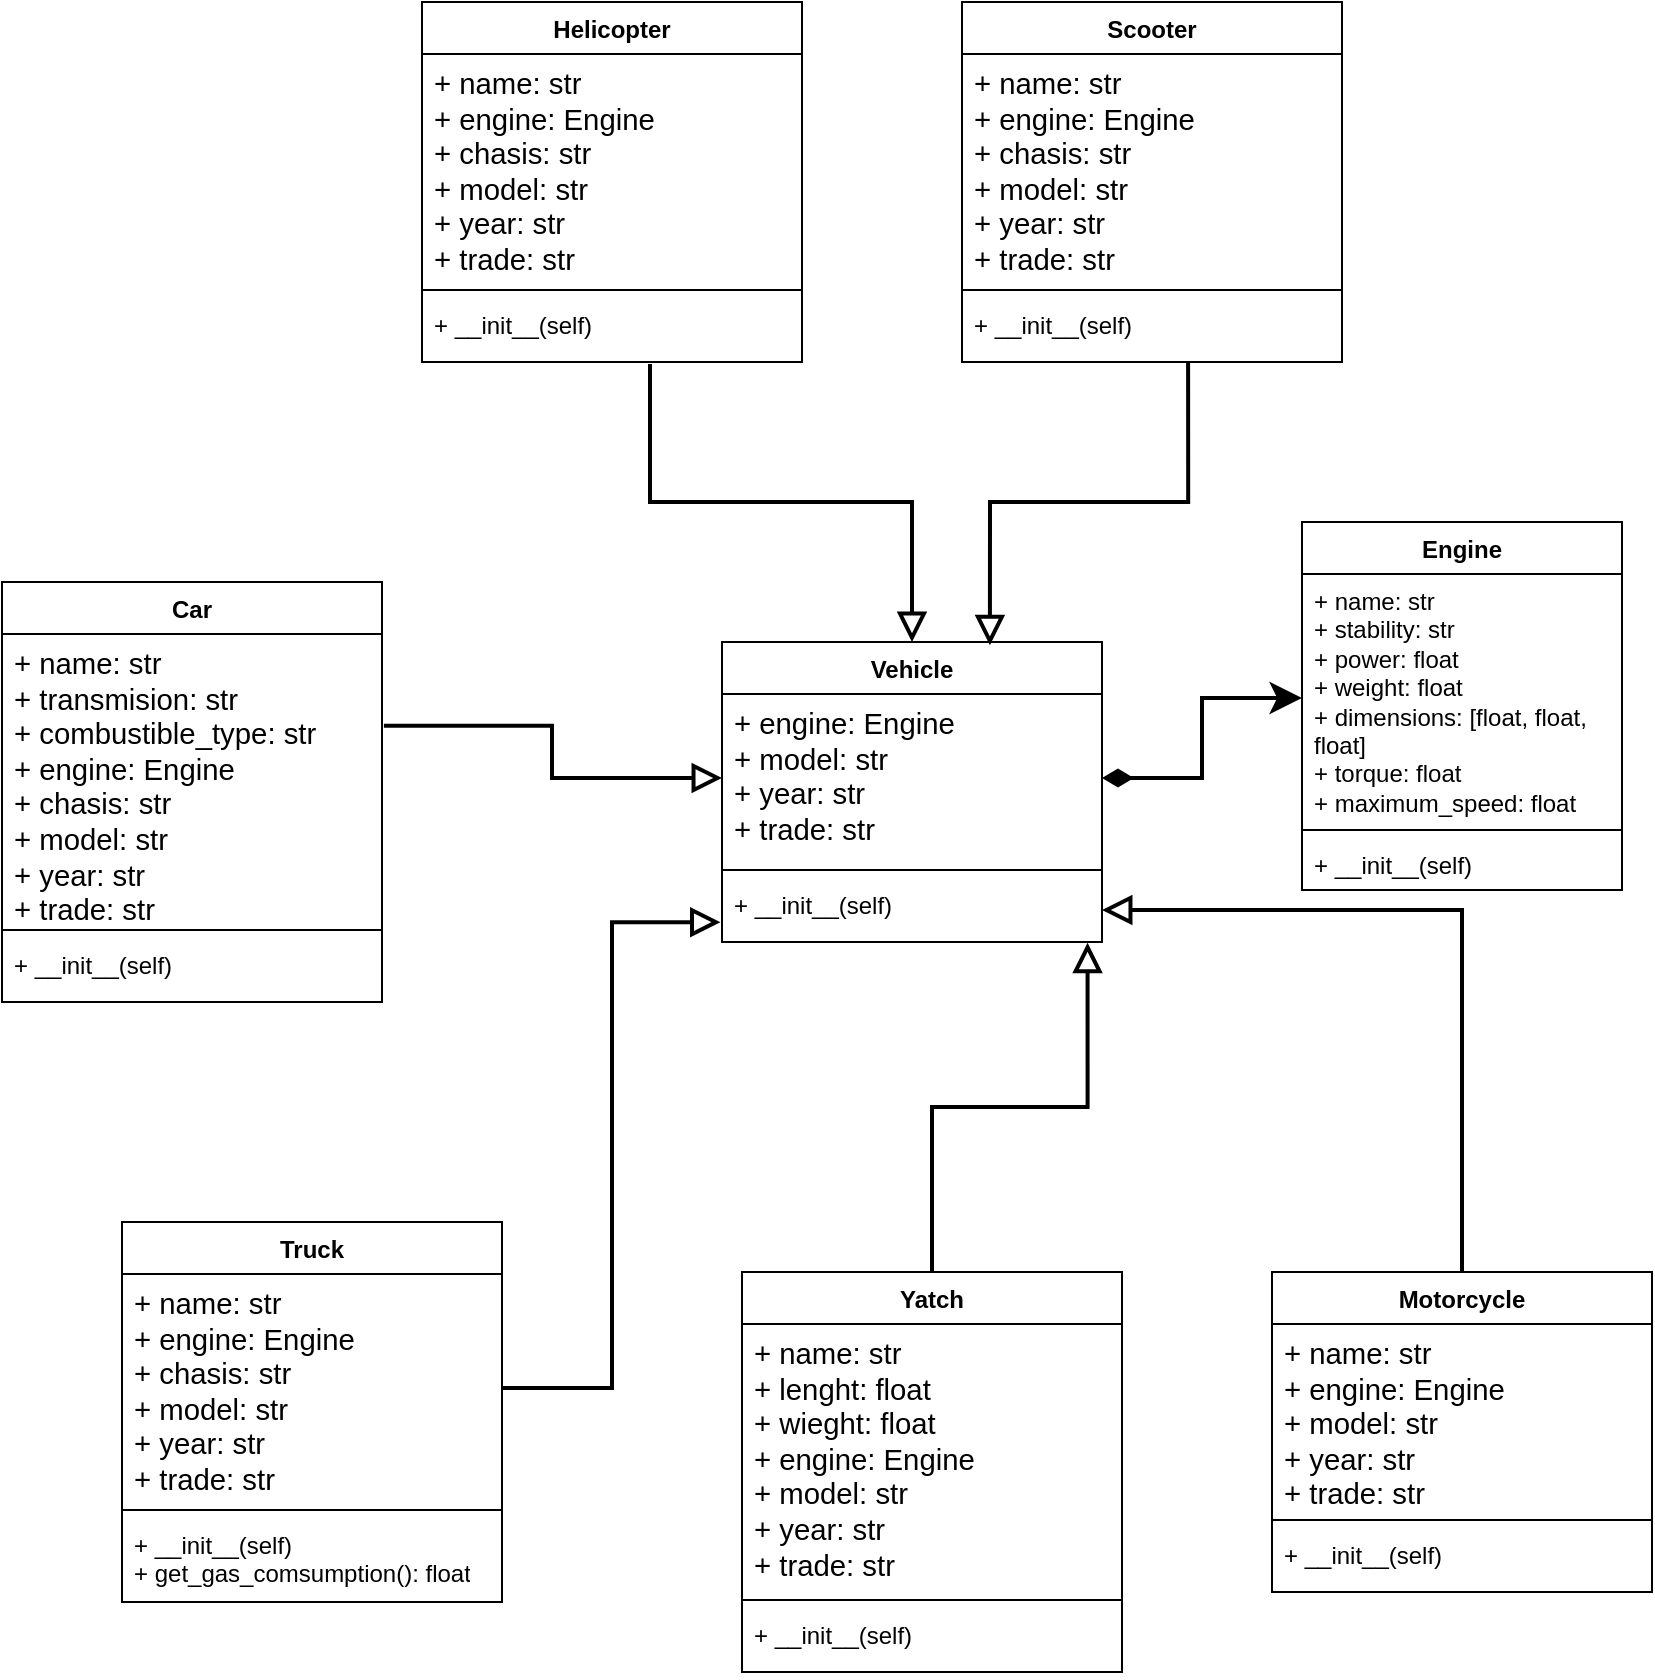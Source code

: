 <mxfile version="24.2.3" type="github">
  <diagram name="Página-1" id="eedE-8vt8fwJeMrb7Yjk">
    <mxGraphModel dx="1707" dy="1637" grid="1" gridSize="10" guides="1" tooltips="1" connect="1" arrows="1" fold="1" page="1" pageScale="1" pageWidth="827" pageHeight="1169" math="0" shadow="0">
      <root>
        <mxCell id="0" />
        <mxCell id="1" parent="0" />
        <mxCell id="3gyT0xV3nA0QMdRELgvz-1" value="Engine" style="swimlane;fontStyle=1;align=center;verticalAlign=top;childLayout=stackLayout;horizontal=1;startSize=26;horizontalStack=0;resizeParent=1;resizeParentMax=0;resizeLast=0;collapsible=1;marginBottom=0;whiteSpace=wrap;html=1;" vertex="1" parent="1">
          <mxGeometry x="630" y="40" width="160" height="184" as="geometry" />
        </mxCell>
        <mxCell id="3gyT0xV3nA0QMdRELgvz-2" value="+ name: str&lt;div&gt;+&amp;nbsp;&lt;span style=&quot;background-color: initial;&quot;&gt;stability: str&lt;/span&gt;&lt;/div&gt;&lt;div&gt;&lt;span style=&quot;background-color: initial;&quot;&gt;+ power: float&lt;/span&gt;&lt;/div&gt;&lt;div&gt;&lt;span style=&quot;background-color: initial;&quot;&gt;+ weight: float&lt;/span&gt;&lt;/div&gt;&lt;div&gt;&lt;span style=&quot;background-color: initial;&quot;&gt;+ dimensions: [float, float, float]&lt;/span&gt;&lt;/div&gt;&lt;div&gt;&lt;span style=&quot;background-color: initial;&quot;&gt;+ torque: float&lt;/span&gt;&lt;/div&gt;&lt;div&gt;&lt;span style=&quot;background-color: initial;&quot;&gt;+ maximum_speed: float&lt;/span&gt;&lt;/div&gt;&lt;p class=&quot;MsoNormal&quot;&gt;&lt;span lang=&quot;ES-CO&quot;&gt;&lt;/span&gt;&lt;/p&gt;&lt;div&gt;&lt;br&gt;&lt;div&gt;&lt;br&gt;&lt;/div&gt;&lt;/div&gt;" style="text;strokeColor=none;fillColor=none;align=left;verticalAlign=top;spacingLeft=4;spacingRight=4;overflow=hidden;rotatable=0;points=[[0,0.5],[1,0.5]];portConstraint=eastwest;whiteSpace=wrap;html=1;" vertex="1" parent="3gyT0xV3nA0QMdRELgvz-1">
          <mxGeometry y="26" width="160" height="124" as="geometry" />
        </mxCell>
        <mxCell id="3gyT0xV3nA0QMdRELgvz-3" value="" style="line;strokeWidth=1;fillColor=none;align=left;verticalAlign=middle;spacingTop=-1;spacingLeft=3;spacingRight=3;rotatable=0;labelPosition=right;points=[];portConstraint=eastwest;strokeColor=inherit;" vertex="1" parent="3gyT0xV3nA0QMdRELgvz-1">
          <mxGeometry y="150" width="160" height="8" as="geometry" />
        </mxCell>
        <mxCell id="3gyT0xV3nA0QMdRELgvz-4" value="+ __init__(self)" style="text;strokeColor=none;fillColor=none;align=left;verticalAlign=top;spacingLeft=4;spacingRight=4;overflow=hidden;rotatable=0;points=[[0,0.5],[1,0.5]];portConstraint=eastwest;whiteSpace=wrap;html=1;" vertex="1" parent="3gyT0xV3nA0QMdRELgvz-1">
          <mxGeometry y="158" width="160" height="26" as="geometry" />
        </mxCell>
        <mxCell id="3gyT0xV3nA0QMdRELgvz-5" value="Vehicle" style="swimlane;fontStyle=1;align=center;verticalAlign=top;childLayout=stackLayout;horizontal=1;startSize=26;horizontalStack=0;resizeParent=1;resizeParentMax=0;resizeLast=0;collapsible=1;marginBottom=0;whiteSpace=wrap;html=1;direction=east;" vertex="1" parent="1">
          <mxGeometry x="340" y="100" width="190" height="150" as="geometry">
            <mxRectangle x="200" y="150" width="80" height="30" as="alternateBounds" />
          </mxGeometry>
        </mxCell>
        <mxCell id="3gyT0xV3nA0QMdRELgvz-6" value="&lt;div&gt;&lt;div&gt;&lt;span style=&quot;background-color: initial; font-family: Calibri, sans-serif; font-size: 11pt;&quot;&gt;+ engine: Engine&lt;/span&gt;&lt;/div&gt;&lt;div&gt;&lt;span style=&quot;font-family: Calibri, sans-serif; font-size: 11pt; background-color: initial;&quot;&gt;+ model: str&lt;/span&gt;&lt;/div&gt;&lt;div&gt;&lt;span style=&quot;font-family: Calibri, sans-serif; font-size: 11pt; background-color: initial;&quot;&gt;+ year: str&lt;/span&gt;&lt;/div&gt;&lt;div&gt;&lt;font face=&quot;Calibri, sans-serif&quot;&gt;&lt;span style=&quot;font-size: 14.667px;&quot;&gt;+ trade: str&lt;/span&gt;&lt;/font&gt;&lt;/div&gt;&lt;/div&gt;" style="text;strokeColor=none;fillColor=none;align=left;verticalAlign=top;spacingLeft=4;spacingRight=4;overflow=hidden;rotatable=0;points=[[0,0.5],[1,0.5]];portConstraint=eastwest;whiteSpace=wrap;html=1;" vertex="1" parent="3gyT0xV3nA0QMdRELgvz-5">
          <mxGeometry y="26" width="190" height="84" as="geometry" />
        </mxCell>
        <mxCell id="3gyT0xV3nA0QMdRELgvz-7" value="" style="line;strokeWidth=1;fillColor=none;align=left;verticalAlign=middle;spacingTop=-1;spacingLeft=3;spacingRight=3;rotatable=0;labelPosition=right;points=[];portConstraint=eastwest;strokeColor=inherit;" vertex="1" parent="3gyT0xV3nA0QMdRELgvz-5">
          <mxGeometry y="110" width="190" height="8" as="geometry" />
        </mxCell>
        <mxCell id="3gyT0xV3nA0QMdRELgvz-8" value="+ __init__(self)&lt;div&gt;&lt;br&gt;&lt;/div&gt;&lt;p class=&quot;MsoNormal&quot;&gt;&lt;span lang=&quot;ES-CO&quot;&gt;&lt;/span&gt;&lt;/p&gt;" style="text;strokeColor=none;fillColor=none;align=left;verticalAlign=top;spacingLeft=4;spacingRight=4;overflow=hidden;rotatable=0;points=[[0,0.5],[1,0.5]];portConstraint=eastwest;whiteSpace=wrap;html=1;" vertex="1" parent="3gyT0xV3nA0QMdRELgvz-5">
          <mxGeometry y="118" width="190" height="32" as="geometry" />
        </mxCell>
        <mxCell id="3gyT0xV3nA0QMdRELgvz-9" style="edgeStyle=orthogonalEdgeStyle;rounded=0;orthogonalLoop=1;jettySize=auto;html=1;exitX=0;exitY=0.5;exitDx=0;exitDy=0;strokeColor=none;endArrow=diamondThin;endFill=1;" edge="1" parent="1" source="3gyT0xV3nA0QMdRELgvz-2" target="3gyT0xV3nA0QMdRELgvz-6">
          <mxGeometry relative="1" as="geometry" />
        </mxCell>
        <mxCell id="3gyT0xV3nA0QMdRELgvz-10" style="edgeStyle=orthogonalEdgeStyle;rounded=0;orthogonalLoop=1;jettySize=auto;html=1;exitX=1;exitY=0.5;exitDx=0;exitDy=0;entryX=0;entryY=0.5;entryDx=0;entryDy=0;endArrow=classic;endFill=1;strokeWidth=2;startArrow=diamondThin;startFill=1;endSize=10;startSize=10;" edge="1" parent="1" source="3gyT0xV3nA0QMdRELgvz-6" target="3gyT0xV3nA0QMdRELgvz-2">
          <mxGeometry relative="1" as="geometry" />
        </mxCell>
        <mxCell id="3gyT0xV3nA0QMdRELgvz-11" style="edgeStyle=orthogonalEdgeStyle;rounded=0;orthogonalLoop=1;jettySize=auto;html=1;exitX=0.5;exitY=0;exitDx=0;exitDy=0;entryX=1;entryY=0.5;entryDx=0;entryDy=0;strokeWidth=2;endArrow=block;endFill=0;endSize=10;startSize=10;" edge="1" parent="1" source="3gyT0xV3nA0QMdRELgvz-12" target="3gyT0xV3nA0QMdRELgvz-8">
          <mxGeometry relative="1" as="geometry" />
        </mxCell>
        <mxCell id="3gyT0xV3nA0QMdRELgvz-12" value="Motorcycle" style="swimlane;fontStyle=1;align=center;verticalAlign=top;childLayout=stackLayout;horizontal=1;startSize=26;horizontalStack=0;resizeParent=1;resizeParentMax=0;resizeLast=0;collapsible=1;marginBottom=0;whiteSpace=wrap;html=1;direction=east;" vertex="1" parent="1">
          <mxGeometry x="615" y="415" width="190" height="160" as="geometry">
            <mxRectangle x="200" y="150" width="80" height="30" as="alternateBounds" />
          </mxGeometry>
        </mxCell>
        <mxCell id="3gyT0xV3nA0QMdRELgvz-13" value="&lt;div&gt;&lt;div&gt;&lt;span style=&quot;font-size:11.0pt;line-height:&lt;br/&gt;107%;font-family:&amp;quot;Calibri&amp;quot;,sans-serif;mso-ascii-theme-font:minor-latin;&lt;br/&gt;mso-fareast-font-family:Calibri;mso-fareast-theme-font:minor-latin;mso-hansi-theme-font:&lt;br/&gt;minor-latin;mso-bidi-font-family:&amp;quot;Times New Roman&amp;quot;;mso-bidi-theme-font:minor-bidi;&lt;br/&gt;mso-ansi-language:ES-CO;mso-fareast-language:EN-US;mso-bidi-language:AR-SA&quot; lang=&quot;ES-CO&quot;&gt;+ name: str&amp;nbsp;&lt;/span&gt;&lt;/div&gt;&lt;div&gt;&lt;div&gt;&lt;span style=&quot;background-color: initial; font-family: Calibri, sans-serif; font-size: 11pt;&quot;&gt;+ engine: Engine&lt;/span&gt;&lt;/div&gt;&lt;div&gt;&lt;span style=&quot;font-family: Calibri, sans-serif; font-size: 11pt; background-color: initial;&quot;&gt;+ model: str&lt;/span&gt;&lt;/div&gt;&lt;div&gt;&lt;span style=&quot;font-family: Calibri, sans-serif; font-size: 11pt; background-color: initial;&quot;&gt;+ year: str&lt;/span&gt;&lt;/div&gt;&lt;div&gt;&lt;font face=&quot;Calibri, sans-serif&quot;&gt;&lt;span style=&quot;font-size: 14.667px;&quot;&gt;+ trade: str&lt;/span&gt;&lt;/font&gt;&lt;/div&gt;&lt;/div&gt;&lt;/div&gt;" style="text;strokeColor=none;fillColor=none;align=left;verticalAlign=top;spacingLeft=4;spacingRight=4;overflow=hidden;rotatable=0;points=[[0,0.5],[1,0.5]];portConstraint=eastwest;whiteSpace=wrap;html=1;" vertex="1" parent="3gyT0xV3nA0QMdRELgvz-12">
          <mxGeometry y="26" width="190" height="94" as="geometry" />
        </mxCell>
        <mxCell id="3gyT0xV3nA0QMdRELgvz-14" value="" style="line;strokeWidth=1;fillColor=none;align=left;verticalAlign=middle;spacingTop=-1;spacingLeft=3;spacingRight=3;rotatable=0;labelPosition=right;points=[];portConstraint=eastwest;strokeColor=inherit;" vertex="1" parent="3gyT0xV3nA0QMdRELgvz-12">
          <mxGeometry y="120" width="190" height="8" as="geometry" />
        </mxCell>
        <mxCell id="3gyT0xV3nA0QMdRELgvz-15" value="+ __init__(self)&lt;p class=&quot;MsoNormal&quot;&gt;&lt;span lang=&quot;ES-CO&quot;&gt;&lt;/span&gt;&lt;/p&gt;" style="text;strokeColor=none;fillColor=none;align=left;verticalAlign=top;spacingLeft=4;spacingRight=4;overflow=hidden;rotatable=0;points=[[0,0.5],[1,0.5]];portConstraint=eastwest;whiteSpace=wrap;html=1;" vertex="1" parent="3gyT0xV3nA0QMdRELgvz-12">
          <mxGeometry y="128" width="190" height="32" as="geometry" />
        </mxCell>
        <mxCell id="3gyT0xV3nA0QMdRELgvz-16" value="Yatch" style="swimlane;fontStyle=1;align=center;verticalAlign=top;childLayout=stackLayout;horizontal=1;startSize=26;horizontalStack=0;resizeParent=1;resizeParentMax=0;resizeLast=0;collapsible=1;marginBottom=0;whiteSpace=wrap;html=1;direction=east;" vertex="1" parent="1">
          <mxGeometry x="350" y="415" width="190" height="200" as="geometry">
            <mxRectangle x="200" y="150" width="80" height="30" as="alternateBounds" />
          </mxGeometry>
        </mxCell>
        <mxCell id="3gyT0xV3nA0QMdRELgvz-17" value="&lt;div&gt;&lt;div&gt;&lt;div&gt;&lt;span style=&quot;font-size: 11pt; font-family: Calibri, sans-serif;&quot; lang=&quot;ES-CO&quot;&gt;+ name: str&amp;nbsp;&lt;/span&gt;&lt;/div&gt;&lt;div&gt;&lt;span style=&quot;font-size: 11pt; font-family: Calibri, sans-serif;&quot; lang=&quot;ES-CO&quot;&gt;+ lenght: float&amp;nbsp;&lt;/span&gt;&lt;/div&gt;&lt;div&gt;&lt;span style=&quot;font-family: Calibri, sans-serif; font-size: 11pt; background-color: initial;&quot;&gt;+ wieght: float&lt;/span&gt;&lt;/div&gt;&lt;div&gt;&lt;div&gt;&lt;span style=&quot;background-color: initial; font-family: Calibri, sans-serif; font-size: 11pt;&quot;&gt;+ engine: Engine&lt;/span&gt;&lt;/div&gt;&lt;div&gt;&lt;span style=&quot;font-family: Calibri, sans-serif; font-size: 11pt; background-color: initial;&quot;&gt;+ model: str&lt;/span&gt;&lt;/div&gt;&lt;div&gt;&lt;span style=&quot;font-family: Calibri, sans-serif; font-size: 11pt; background-color: initial;&quot;&gt;+ year: str&lt;/span&gt;&lt;/div&gt;&lt;div&gt;&lt;font face=&quot;Calibri, sans-serif&quot;&gt;&lt;span style=&quot;font-size: 14.667px;&quot;&gt;+ trade: str&lt;/span&gt;&lt;/font&gt;&lt;/div&gt;&lt;/div&gt;&lt;/div&gt;&lt;/div&gt;" style="text;strokeColor=none;fillColor=none;align=left;verticalAlign=top;spacingLeft=4;spacingRight=4;overflow=hidden;rotatable=0;points=[[0,0.5],[1,0.5]];portConstraint=eastwest;whiteSpace=wrap;html=1;" vertex="1" parent="3gyT0xV3nA0QMdRELgvz-16">
          <mxGeometry y="26" width="190" height="134" as="geometry" />
        </mxCell>
        <mxCell id="3gyT0xV3nA0QMdRELgvz-18" value="" style="line;strokeWidth=1;fillColor=none;align=left;verticalAlign=middle;spacingTop=-1;spacingLeft=3;spacingRight=3;rotatable=0;labelPosition=right;points=[];portConstraint=eastwest;strokeColor=inherit;" vertex="1" parent="3gyT0xV3nA0QMdRELgvz-16">
          <mxGeometry y="160" width="190" height="8" as="geometry" />
        </mxCell>
        <mxCell id="3gyT0xV3nA0QMdRELgvz-19" value="+ __init__(self)&lt;p class=&quot;MsoNormal&quot;&gt;&lt;span lang=&quot;ES-CO&quot;&gt;&lt;/span&gt;&lt;/p&gt;" style="text;strokeColor=none;fillColor=none;align=left;verticalAlign=top;spacingLeft=4;spacingRight=4;overflow=hidden;rotatable=0;points=[[0,0.5],[1,0.5]];portConstraint=eastwest;whiteSpace=wrap;html=1;" vertex="1" parent="3gyT0xV3nA0QMdRELgvz-16">
          <mxGeometry y="168" width="190" height="32" as="geometry" />
        </mxCell>
        <mxCell id="3gyT0xV3nA0QMdRELgvz-20" value="Truck" style="swimlane;fontStyle=1;align=center;verticalAlign=top;childLayout=stackLayout;horizontal=1;startSize=26;horizontalStack=0;resizeParent=1;resizeParentMax=0;resizeLast=0;collapsible=1;marginBottom=0;whiteSpace=wrap;html=1;direction=east;" vertex="1" parent="1">
          <mxGeometry x="40" y="390" width="190" height="190" as="geometry">
            <mxRectangle x="200" y="150" width="80" height="30" as="alternateBounds" />
          </mxGeometry>
        </mxCell>
        <mxCell id="3gyT0xV3nA0QMdRELgvz-21" value="&lt;div&gt;&lt;div&gt;&lt;span style=&quot;font-size:11.0pt;line-height:&lt;br/&gt;107%;font-family:&amp;quot;Calibri&amp;quot;,sans-serif;mso-ascii-theme-font:minor-latin;&lt;br/&gt;mso-fareast-font-family:Calibri;mso-fareast-theme-font:minor-latin;mso-hansi-theme-font:&lt;br/&gt;minor-latin;mso-bidi-font-family:&amp;quot;Times New Roman&amp;quot;;mso-bidi-theme-font:minor-bidi;&lt;br/&gt;mso-ansi-language:ES-CO;mso-fareast-language:EN-US;mso-bidi-language:AR-SA&quot; lang=&quot;ES-CO&quot;&gt;+ name: str&amp;nbsp;&lt;/span&gt;&lt;/div&gt;&lt;div&gt;&lt;span style=&quot;background-color: initial; font-family: Calibri, sans-serif; font-size: 11pt;&quot;&gt;+ engine: Engine&lt;/span&gt;&lt;br&gt;&lt;/div&gt;&lt;div&gt;&lt;div&gt;&lt;span style=&quot;font-family: Calibri, sans-serif; font-size: 11pt; background-color: initial;&quot;&gt;+ chasis: str&lt;/span&gt;&lt;/div&gt;&lt;div&gt;&lt;span style=&quot;font-family: Calibri, sans-serif; font-size: 11pt; background-color: initial;&quot;&gt;+ model: str&lt;/span&gt;&lt;/div&gt;&lt;div&gt;&lt;span style=&quot;font-family: Calibri, sans-serif; font-size: 11pt; background-color: initial;&quot;&gt;+ year: str&lt;/span&gt;&lt;/div&gt;&lt;div&gt;&lt;font face=&quot;Calibri, sans-serif&quot;&gt;&lt;span style=&quot;font-size: 14.667px;&quot;&gt;+ trade: str&lt;/span&gt;&lt;/font&gt;&lt;/div&gt;&lt;/div&gt;&lt;/div&gt;" style="text;strokeColor=none;fillColor=none;align=left;verticalAlign=top;spacingLeft=4;spacingRight=4;overflow=hidden;rotatable=0;points=[[0,0.5],[1,0.5]];portConstraint=eastwest;whiteSpace=wrap;html=1;" vertex="1" parent="3gyT0xV3nA0QMdRELgvz-20">
          <mxGeometry y="26" width="190" height="114" as="geometry" />
        </mxCell>
        <mxCell id="3gyT0xV3nA0QMdRELgvz-22" value="" style="line;strokeWidth=1;fillColor=none;align=left;verticalAlign=middle;spacingTop=-1;spacingLeft=3;spacingRight=3;rotatable=0;labelPosition=right;points=[];portConstraint=eastwest;strokeColor=inherit;" vertex="1" parent="3gyT0xV3nA0QMdRELgvz-20">
          <mxGeometry y="140" width="190" height="8" as="geometry" />
        </mxCell>
        <mxCell id="3gyT0xV3nA0QMdRELgvz-23" value="+ __init__(self)&lt;div&gt;+&amp;nbsp;&lt;span style=&quot;background-color: initial;&quot;&gt;get_gas_comsumption(): float&lt;/span&gt;&lt;/div&gt;&lt;p class=&quot;MsoNormal&quot;&gt;&lt;span lang=&quot;ES-CO&quot;&gt;&lt;/span&gt;&lt;/p&gt;" style="text;strokeColor=none;fillColor=none;align=left;verticalAlign=top;spacingLeft=4;spacingRight=4;overflow=hidden;rotatable=0;points=[[0,0.5],[1,0.5]];portConstraint=eastwest;whiteSpace=wrap;html=1;" vertex="1" parent="3gyT0xV3nA0QMdRELgvz-20">
          <mxGeometry y="148" width="190" height="42" as="geometry" />
        </mxCell>
        <mxCell id="3gyT0xV3nA0QMdRELgvz-24" value="Car" style="swimlane;fontStyle=1;align=center;verticalAlign=top;childLayout=stackLayout;horizontal=1;startSize=26;horizontalStack=0;resizeParent=1;resizeParentMax=0;resizeLast=0;collapsible=1;marginBottom=0;whiteSpace=wrap;html=1;direction=east;" vertex="1" parent="1">
          <mxGeometry x="-20" y="70" width="190" height="210" as="geometry">
            <mxRectangle x="200" y="150" width="80" height="30" as="alternateBounds" />
          </mxGeometry>
        </mxCell>
        <mxCell id="3gyT0xV3nA0QMdRELgvz-25" value="&lt;div&gt;&lt;div&gt;&lt;span style=&quot;font-size:11.0pt;line-height:&lt;br/&gt;107%;font-family:&amp;quot;Calibri&amp;quot;,sans-serif;mso-ascii-theme-font:minor-latin;&lt;br/&gt;mso-fareast-font-family:Calibri;mso-fareast-theme-font:minor-latin;mso-hansi-theme-font:&lt;br/&gt;minor-latin;mso-bidi-font-family:&amp;quot;Times New Roman&amp;quot;;mso-bidi-theme-font:minor-bidi;&lt;br/&gt;mso-ansi-language:ES-CO;mso-fareast-language:EN-US;mso-bidi-language:AR-SA&quot; lang=&quot;ES-CO&quot;&gt;+ name: str&lt;/span&gt;&lt;/div&gt;&lt;div&gt;&lt;font face=&quot;Calibri, sans-serif&quot;&gt;&lt;span style=&quot;font-size: 14.667px;&quot;&gt;+ transmision: str&lt;/span&gt;&lt;/font&gt;&lt;/div&gt;&lt;div&gt;&lt;font face=&quot;Calibri, sans-serif&quot;&gt;&lt;span style=&quot;font-size: 14.667px;&quot;&gt;+ combustible_type: str&lt;/span&gt;&lt;/font&gt;&lt;/div&gt;&lt;div&gt;&lt;div&gt;&lt;span style=&quot;background-color: initial; font-family: Calibri, sans-serif; font-size: 11pt;&quot;&gt;+ engine: Engine&lt;/span&gt;&lt;/div&gt;&lt;div&gt;&lt;span style=&quot;font-family: Calibri, sans-serif; font-size: 11pt; background-color: initial;&quot;&gt;+ chasis: str&lt;/span&gt;&lt;/div&gt;&lt;div&gt;&lt;span style=&quot;font-family: Calibri, sans-serif; font-size: 11pt; background-color: initial;&quot;&gt;+ model: str&lt;/span&gt;&lt;/div&gt;&lt;div&gt;&lt;span style=&quot;font-family: Calibri, sans-serif; font-size: 11pt; background-color: initial;&quot;&gt;+ year: str&lt;/span&gt;&lt;/div&gt;&lt;div&gt;&lt;font face=&quot;Calibri, sans-serif&quot;&gt;&lt;span style=&quot;font-size: 14.667px;&quot;&gt;+ trade: str&lt;/span&gt;&lt;/font&gt;&lt;/div&gt;&lt;/div&gt;&lt;/div&gt;" style="text;strokeColor=none;fillColor=none;align=left;verticalAlign=top;spacingLeft=4;spacingRight=4;overflow=hidden;rotatable=0;points=[[0,0.5],[1,0.5]];portConstraint=eastwest;whiteSpace=wrap;html=1;" vertex="1" parent="3gyT0xV3nA0QMdRELgvz-24">
          <mxGeometry y="26" width="190" height="144" as="geometry" />
        </mxCell>
        <mxCell id="3gyT0xV3nA0QMdRELgvz-26" value="" style="line;strokeWidth=1;fillColor=none;align=left;verticalAlign=middle;spacingTop=-1;spacingLeft=3;spacingRight=3;rotatable=0;labelPosition=right;points=[];portConstraint=eastwest;strokeColor=inherit;" vertex="1" parent="3gyT0xV3nA0QMdRELgvz-24">
          <mxGeometry y="170" width="190" height="8" as="geometry" />
        </mxCell>
        <mxCell id="3gyT0xV3nA0QMdRELgvz-27" value="+ __init__(self)&lt;div&gt;&lt;br&gt;&lt;/div&gt;&lt;p class=&quot;MsoNormal&quot;&gt;&lt;span lang=&quot;ES-CO&quot;&gt;&lt;/span&gt;&lt;/p&gt;" style="text;strokeColor=none;fillColor=none;align=left;verticalAlign=top;spacingLeft=4;spacingRight=4;overflow=hidden;rotatable=0;points=[[0,0.5],[1,0.5]];portConstraint=eastwest;whiteSpace=wrap;html=1;" vertex="1" parent="3gyT0xV3nA0QMdRELgvz-24">
          <mxGeometry y="178" width="190" height="32" as="geometry" />
        </mxCell>
        <mxCell id="3gyT0xV3nA0QMdRELgvz-28" style="edgeStyle=orthogonalEdgeStyle;rounded=0;orthogonalLoop=1;jettySize=auto;html=1;exitX=0.5;exitY=0;exitDx=0;exitDy=0;entryX=0.962;entryY=1.012;entryDx=0;entryDy=0;entryPerimeter=0;strokeWidth=2;endArrow=block;endFill=0;endSize=10;startSize=10;" edge="1" parent="1" source="3gyT0xV3nA0QMdRELgvz-16" target="3gyT0xV3nA0QMdRELgvz-8">
          <mxGeometry relative="1" as="geometry" />
        </mxCell>
        <mxCell id="3gyT0xV3nA0QMdRELgvz-29" style="edgeStyle=orthogonalEdgeStyle;rounded=0;orthogonalLoop=1;jettySize=auto;html=1;exitX=1;exitY=0.5;exitDx=0;exitDy=0;entryX=-0.004;entryY=0.69;entryDx=0;entryDy=0;entryPerimeter=0;strokeWidth=2;endArrow=block;endFill=0;endSize=10;startSize=10;" edge="1" parent="1" source="3gyT0xV3nA0QMdRELgvz-21" target="3gyT0xV3nA0QMdRELgvz-8">
          <mxGeometry relative="1" as="geometry" />
        </mxCell>
        <mxCell id="3gyT0xV3nA0QMdRELgvz-30" style="edgeStyle=orthogonalEdgeStyle;rounded=0;orthogonalLoop=1;jettySize=auto;html=1;entryX=0;entryY=0.5;entryDx=0;entryDy=0;strokeWidth=2;endArrow=block;endFill=0;endSize=10;startSize=10;exitX=1.005;exitY=0.319;exitDx=0;exitDy=0;exitPerimeter=0;" edge="1" parent="1" source="3gyT0xV3nA0QMdRELgvz-25" target="3gyT0xV3nA0QMdRELgvz-6">
          <mxGeometry relative="1" as="geometry">
            <mxPoint x="160" y="170" as="sourcePoint" />
          </mxGeometry>
        </mxCell>
        <mxCell id="3gyT0xV3nA0QMdRELgvz-31" value="Helicopter" style="swimlane;fontStyle=1;align=center;verticalAlign=top;childLayout=stackLayout;horizontal=1;startSize=26;horizontalStack=0;resizeParent=1;resizeParentMax=0;resizeLast=0;collapsible=1;marginBottom=0;whiteSpace=wrap;html=1;direction=east;" vertex="1" parent="1">
          <mxGeometry x="190" y="-220" width="190" height="180" as="geometry">
            <mxRectangle x="200" y="150" width="80" height="30" as="alternateBounds" />
          </mxGeometry>
        </mxCell>
        <mxCell id="3gyT0xV3nA0QMdRELgvz-32" value="&lt;div&gt;&lt;div&gt;&lt;span style=&quot;font-size:11.0pt;line-height:&lt;br/&gt;107%;font-family:&amp;quot;Calibri&amp;quot;,sans-serif;mso-ascii-theme-font:minor-latin;&lt;br/&gt;mso-fareast-font-family:Calibri;mso-fareast-theme-font:minor-latin;mso-hansi-theme-font:&lt;br/&gt;minor-latin;mso-bidi-font-family:&amp;quot;Times New Roman&amp;quot;;mso-bidi-theme-font:minor-bidi;&lt;br/&gt;mso-ansi-language:ES-CO;mso-fareast-language:EN-US;mso-bidi-language:AR-SA&quot; lang=&quot;ES-CO&quot;&gt;+ name: str&lt;/span&gt;&lt;/div&gt;&lt;div&gt;&lt;div&gt;&lt;span style=&quot;background-color: initial; font-family: Calibri, sans-serif; font-size: 11pt;&quot;&gt;+ engine: Engine&lt;/span&gt;&lt;/div&gt;&lt;div&gt;&lt;span style=&quot;font-family: Calibri, sans-serif; font-size: 11pt; background-color: initial;&quot;&gt;+ chasis: str&lt;/span&gt;&lt;/div&gt;&lt;div&gt;&lt;span style=&quot;font-family: Calibri, sans-serif; font-size: 11pt; background-color: initial;&quot;&gt;+ model: str&lt;/span&gt;&lt;/div&gt;&lt;div&gt;&lt;span style=&quot;font-family: Calibri, sans-serif; font-size: 11pt; background-color: initial;&quot;&gt;+ year: str&lt;/span&gt;&lt;/div&gt;&lt;div&gt;&lt;font face=&quot;Calibri, sans-serif&quot;&gt;&lt;span style=&quot;font-size: 14.667px;&quot;&gt;+ trade: str&lt;/span&gt;&lt;/font&gt;&lt;/div&gt;&lt;/div&gt;&lt;/div&gt;" style="text;strokeColor=none;fillColor=none;align=left;verticalAlign=top;spacingLeft=4;spacingRight=4;overflow=hidden;rotatable=0;points=[[0,0.5],[1,0.5]];portConstraint=eastwest;whiteSpace=wrap;html=1;" vertex="1" parent="3gyT0xV3nA0QMdRELgvz-31">
          <mxGeometry y="26" width="190" height="114" as="geometry" />
        </mxCell>
        <mxCell id="3gyT0xV3nA0QMdRELgvz-33" value="" style="line;strokeWidth=1;fillColor=none;align=left;verticalAlign=middle;spacingTop=-1;spacingLeft=3;spacingRight=3;rotatable=0;labelPosition=right;points=[];portConstraint=eastwest;strokeColor=inherit;" vertex="1" parent="3gyT0xV3nA0QMdRELgvz-31">
          <mxGeometry y="140" width="190" height="8" as="geometry" />
        </mxCell>
        <mxCell id="3gyT0xV3nA0QMdRELgvz-34" value="+ __init__(self)&lt;div&gt;&lt;br&gt;&lt;/div&gt;&lt;p class=&quot;MsoNormal&quot;&gt;&lt;span lang=&quot;ES-CO&quot;&gt;&lt;/span&gt;&lt;/p&gt;" style="text;strokeColor=none;fillColor=none;align=left;verticalAlign=top;spacingLeft=4;spacingRight=4;overflow=hidden;rotatable=0;points=[[0,0.5],[1,0.5]];portConstraint=eastwest;whiteSpace=wrap;html=1;" vertex="1" parent="3gyT0xV3nA0QMdRELgvz-31">
          <mxGeometry y="148" width="190" height="32" as="geometry" />
        </mxCell>
        <mxCell id="3gyT0xV3nA0QMdRELgvz-35" value="Scooter" style="swimlane;fontStyle=1;align=center;verticalAlign=top;childLayout=stackLayout;horizontal=1;startSize=26;horizontalStack=0;resizeParent=1;resizeParentMax=0;resizeLast=0;collapsible=1;marginBottom=0;whiteSpace=wrap;html=1;direction=east;" vertex="1" parent="1">
          <mxGeometry x="460" y="-220" width="190" height="180" as="geometry">
            <mxRectangle x="200" y="150" width="80" height="30" as="alternateBounds" />
          </mxGeometry>
        </mxCell>
        <mxCell id="3gyT0xV3nA0QMdRELgvz-36" value="&lt;div&gt;&lt;div&gt;&lt;span style=&quot;font-size:11.0pt;line-height:&lt;br/&gt;107%;font-family:&amp;quot;Calibri&amp;quot;,sans-serif;mso-ascii-theme-font:minor-latin;&lt;br/&gt;mso-fareast-font-family:Calibri;mso-fareast-theme-font:minor-latin;mso-hansi-theme-font:&lt;br/&gt;minor-latin;mso-bidi-font-family:&amp;quot;Times New Roman&amp;quot;;mso-bidi-theme-font:minor-bidi;&lt;br/&gt;mso-ansi-language:ES-CO;mso-fareast-language:EN-US;mso-bidi-language:AR-SA&quot; lang=&quot;ES-CO&quot;&gt;+ name: str&lt;/span&gt;&lt;/div&gt;&lt;div&gt;&lt;span style=&quot;background-color: initial; font-family: Calibri, sans-serif; font-size: 11pt;&quot;&gt;+ engine: Engine&lt;/span&gt;&lt;br&gt;&lt;/div&gt;&lt;div&gt;&lt;div&gt;&lt;span style=&quot;font-family: Calibri, sans-serif; font-size: 11pt; background-color: initial;&quot;&gt;+ chasis: str&lt;/span&gt;&lt;/div&gt;&lt;div&gt;&lt;span style=&quot;font-family: Calibri, sans-serif; font-size: 11pt; background-color: initial;&quot;&gt;+ model: str&lt;/span&gt;&lt;/div&gt;&lt;div&gt;&lt;span style=&quot;font-family: Calibri, sans-serif; font-size: 11pt; background-color: initial;&quot;&gt;+ year: str&lt;/span&gt;&lt;/div&gt;&lt;div&gt;&lt;font face=&quot;Calibri, sans-serif&quot;&gt;&lt;span style=&quot;font-size: 14.667px;&quot;&gt;+ trade: str&lt;/span&gt;&lt;/font&gt;&lt;/div&gt;&lt;/div&gt;&lt;/div&gt;" style="text;strokeColor=none;fillColor=none;align=left;verticalAlign=top;spacingLeft=4;spacingRight=4;overflow=hidden;rotatable=0;points=[[0,0.5],[1,0.5]];portConstraint=eastwest;whiteSpace=wrap;html=1;" vertex="1" parent="3gyT0xV3nA0QMdRELgvz-35">
          <mxGeometry y="26" width="190" height="114" as="geometry" />
        </mxCell>
        <mxCell id="3gyT0xV3nA0QMdRELgvz-37" value="" style="line;strokeWidth=1;fillColor=none;align=left;verticalAlign=middle;spacingTop=-1;spacingLeft=3;spacingRight=3;rotatable=0;labelPosition=right;points=[];portConstraint=eastwest;strokeColor=inherit;" vertex="1" parent="3gyT0xV3nA0QMdRELgvz-35">
          <mxGeometry y="140" width="190" height="8" as="geometry" />
        </mxCell>
        <mxCell id="3gyT0xV3nA0QMdRELgvz-38" value="+ __init__(self)&lt;div&gt;&lt;br&gt;&lt;/div&gt;&lt;p class=&quot;MsoNormal&quot;&gt;&lt;span lang=&quot;ES-CO&quot;&gt;&lt;/span&gt;&lt;/p&gt;" style="text;strokeColor=none;fillColor=none;align=left;verticalAlign=top;spacingLeft=4;spacingRight=4;overflow=hidden;rotatable=0;points=[[0,0.5],[1,0.5]];portConstraint=eastwest;whiteSpace=wrap;html=1;" vertex="1" parent="3gyT0xV3nA0QMdRELgvz-35">
          <mxGeometry y="148" width="190" height="32" as="geometry" />
        </mxCell>
        <mxCell id="3gyT0xV3nA0QMdRELgvz-40" style="edgeStyle=orthogonalEdgeStyle;rounded=0;orthogonalLoop=1;jettySize=auto;html=1;exitX=0.6;exitY=1.031;exitDx=0;exitDy=0;exitPerimeter=0;strokeWidth=2;endArrow=block;endFill=0;endSize=10;startSize=10;" edge="1" parent="1" source="3gyT0xV3nA0QMdRELgvz-34" target="3gyT0xV3nA0QMdRELgvz-5">
          <mxGeometry relative="1" as="geometry" />
        </mxCell>
        <mxCell id="3gyT0xV3nA0QMdRELgvz-41" style="edgeStyle=orthogonalEdgeStyle;rounded=0;orthogonalLoop=1;jettySize=auto;html=1;exitX=0.595;exitY=1;exitDx=0;exitDy=0;entryX=0.705;entryY=0.011;entryDx=0;entryDy=0;entryPerimeter=0;exitPerimeter=0;strokeWidth=2;endSize=10;startSize=10;endArrow=block;endFill=0;" edge="1" parent="1" source="3gyT0xV3nA0QMdRELgvz-38" target="3gyT0xV3nA0QMdRELgvz-5">
          <mxGeometry relative="1" as="geometry" />
        </mxCell>
      </root>
    </mxGraphModel>
  </diagram>
</mxfile>
